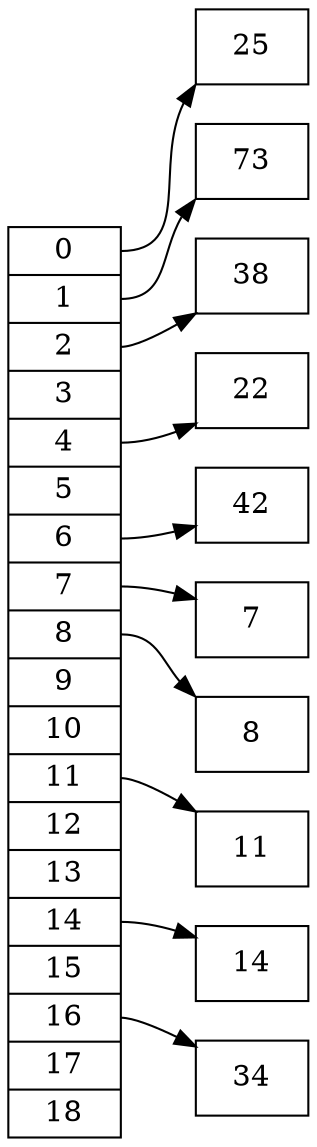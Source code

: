digraph structs 
{
    rankdir = LR;
    node [shape=record];

    hashTable [label="<f0>0|<f1>1|<f2>2|<f3>3|<f4>4|<f5>5|<f6>6|<f7>7|<f8>8|<f9>9|<f10>10|<f11>11|<f12>12|<f13>13|<f14>14|<f15>15|<f16>16|<f17>17|<f18>18"];
    node_1_0 [label="<f0> 7"];
    node_1_1 [label="<f0> 42"];
    node_1_2 [label="<f0> 25"];
    node_73 [label="<f0> 73"];
    node_14 [label="<f0> 14"];
    node_38 [label="<f0> 38"]
    node_8  [label="<f0> 8"]
    node_22 [label="<f0> 22"]
    node_34 [label="<f0> 34"]
    node_11 [label="<f0> 11"]
  
    //{rank = same; node_1_0 node_1_1 }

	hashTable:f7 -> node_1_0:f0;
	hashTable:f6 -> node_1_1:f0;
	hashTable:f0 -> node_1_2:f0;
	hashTable:f1 -> node_73:f0;                       
	hashTable:f14 -> node_14:f0;                      
	hashTable:f2 -> node_38:f0;                       
	hashTable:f8 -> node_8:f0;                        
	hashTable:f4 -> node_22:f0;                       
	hashTable:f16 -> node_34:f0;                      
	hashTable:f11 -> node_11:f0;

}


